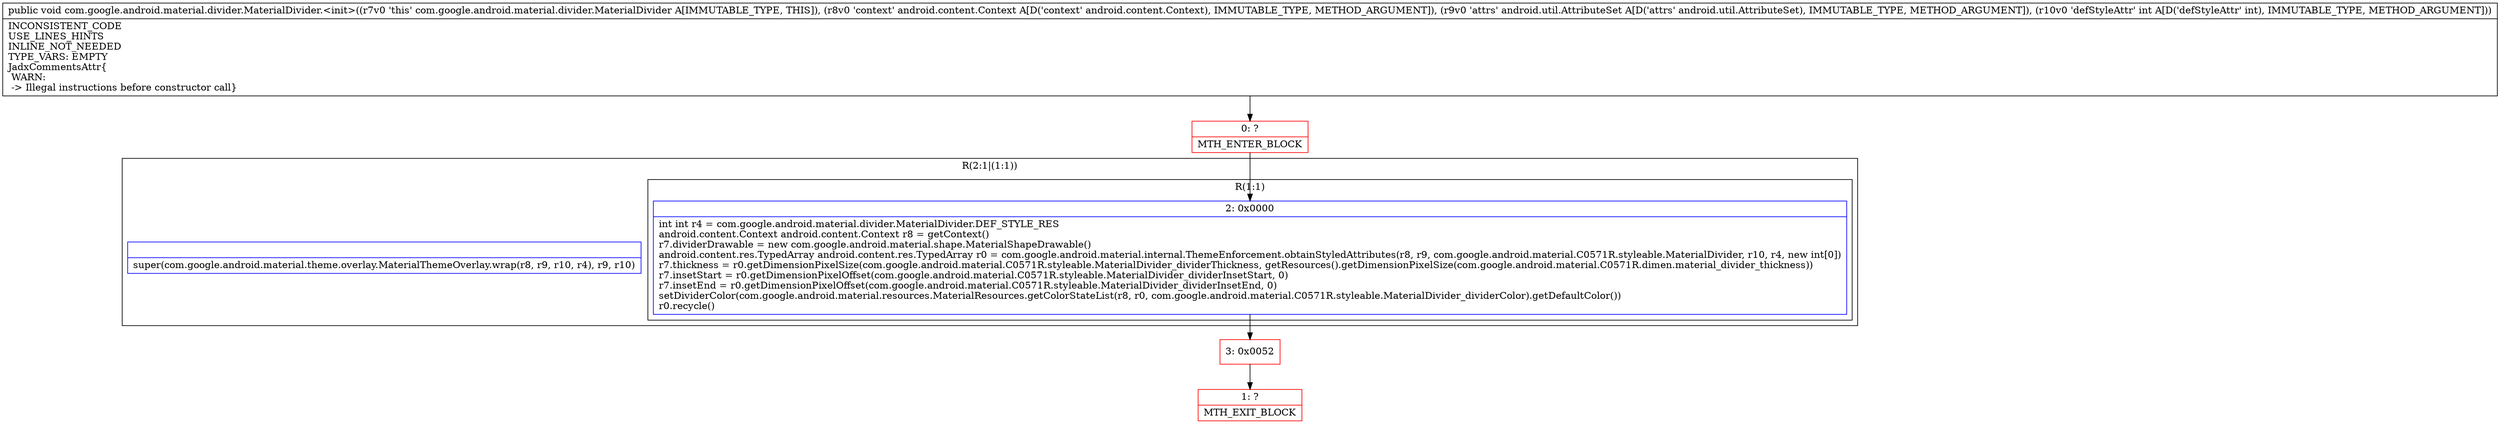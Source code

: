 digraph "CFG forcom.google.android.material.divider.MaterialDivider.\<init\>(Landroid\/content\/Context;Landroid\/util\/AttributeSet;I)V" {
subgraph cluster_Region_2125412750 {
label = "R(2:1|(1:1))";
node [shape=record,color=blue];
Node_InsnContainer_286308957 [shape=record,label="{|super(com.google.android.material.theme.overlay.MaterialThemeOverlay.wrap(r8, r9, r10, r4), r9, r10)\l}"];
subgraph cluster_Region_299534303 {
label = "R(1:1)";
node [shape=record,color=blue];
Node_2 [shape=record,label="{2\:\ 0x0000|int int r4 = com.google.android.material.divider.MaterialDivider.DEF_STYLE_RES\landroid.content.Context android.content.Context r8 = getContext()\lr7.dividerDrawable = new com.google.android.material.shape.MaterialShapeDrawable()\landroid.content.res.TypedArray android.content.res.TypedArray r0 = com.google.android.material.internal.ThemeEnforcement.obtainStyledAttributes(r8, r9, com.google.android.material.C0571R.styleable.MaterialDivider, r10, r4, new int[0])\lr7.thickness = r0.getDimensionPixelSize(com.google.android.material.C0571R.styleable.MaterialDivider_dividerThickness, getResources().getDimensionPixelSize(com.google.android.material.C0571R.dimen.material_divider_thickness))\lr7.insetStart = r0.getDimensionPixelOffset(com.google.android.material.C0571R.styleable.MaterialDivider_dividerInsetStart, 0)\lr7.insetEnd = r0.getDimensionPixelOffset(com.google.android.material.C0571R.styleable.MaterialDivider_dividerInsetEnd, 0)\lsetDividerColor(com.google.android.material.resources.MaterialResources.getColorStateList(r8, r0, com.google.android.material.C0571R.styleable.MaterialDivider_dividerColor).getDefaultColor())\lr0.recycle()\l}"];
}
}
Node_0 [shape=record,color=red,label="{0\:\ ?|MTH_ENTER_BLOCK\l}"];
Node_3 [shape=record,color=red,label="{3\:\ 0x0052}"];
Node_1 [shape=record,color=red,label="{1\:\ ?|MTH_EXIT_BLOCK\l}"];
MethodNode[shape=record,label="{public void com.google.android.material.divider.MaterialDivider.\<init\>((r7v0 'this' com.google.android.material.divider.MaterialDivider A[IMMUTABLE_TYPE, THIS]), (r8v0 'context' android.content.Context A[D('context' android.content.Context), IMMUTABLE_TYPE, METHOD_ARGUMENT]), (r9v0 'attrs' android.util.AttributeSet A[D('attrs' android.util.AttributeSet), IMMUTABLE_TYPE, METHOD_ARGUMENT]), (r10v0 'defStyleAttr' int A[D('defStyleAttr' int), IMMUTABLE_TYPE, METHOD_ARGUMENT]))  | INCONSISTENT_CODE\lUSE_LINES_HINTS\lINLINE_NOT_NEEDED\lTYPE_VARS: EMPTY\lJadxCommentsAttr\{\l WARN: \l \-\> Illegal instructions before constructor call\}\l}"];
MethodNode -> Node_0;Node_2 -> Node_3;
Node_0 -> Node_2;
Node_3 -> Node_1;
}

